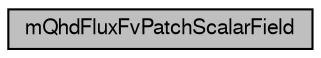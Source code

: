 digraph G
{
  bgcolor="transparent";
  edge [fontname="FreeSans",fontsize="10",labelfontname="FreeSans",labelfontsize="10"];
  node [fontname="FreeSans",fontsize="10",shape=record];
  rankdir=LR;
  Node1 [label="mQhdFluxFvPatchScalarField",height=0.2,width=0.4,color="black", fillcolor="grey75", style="filled" fontcolor="black"];
}

